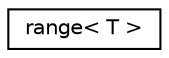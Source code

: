 digraph "Graphical Class Hierarchy"
{
  edge [fontname="Helvetica",fontsize="10",labelfontname="Helvetica",labelfontsize="10"];
  node [fontname="Helvetica",fontsize="10",shape=record];
  rankdir="LR";
  Node1 [label="range\< T \>",height=0.2,width=0.4,color="black", fillcolor="white", style="filled",URL="$classrange.html"];
}
